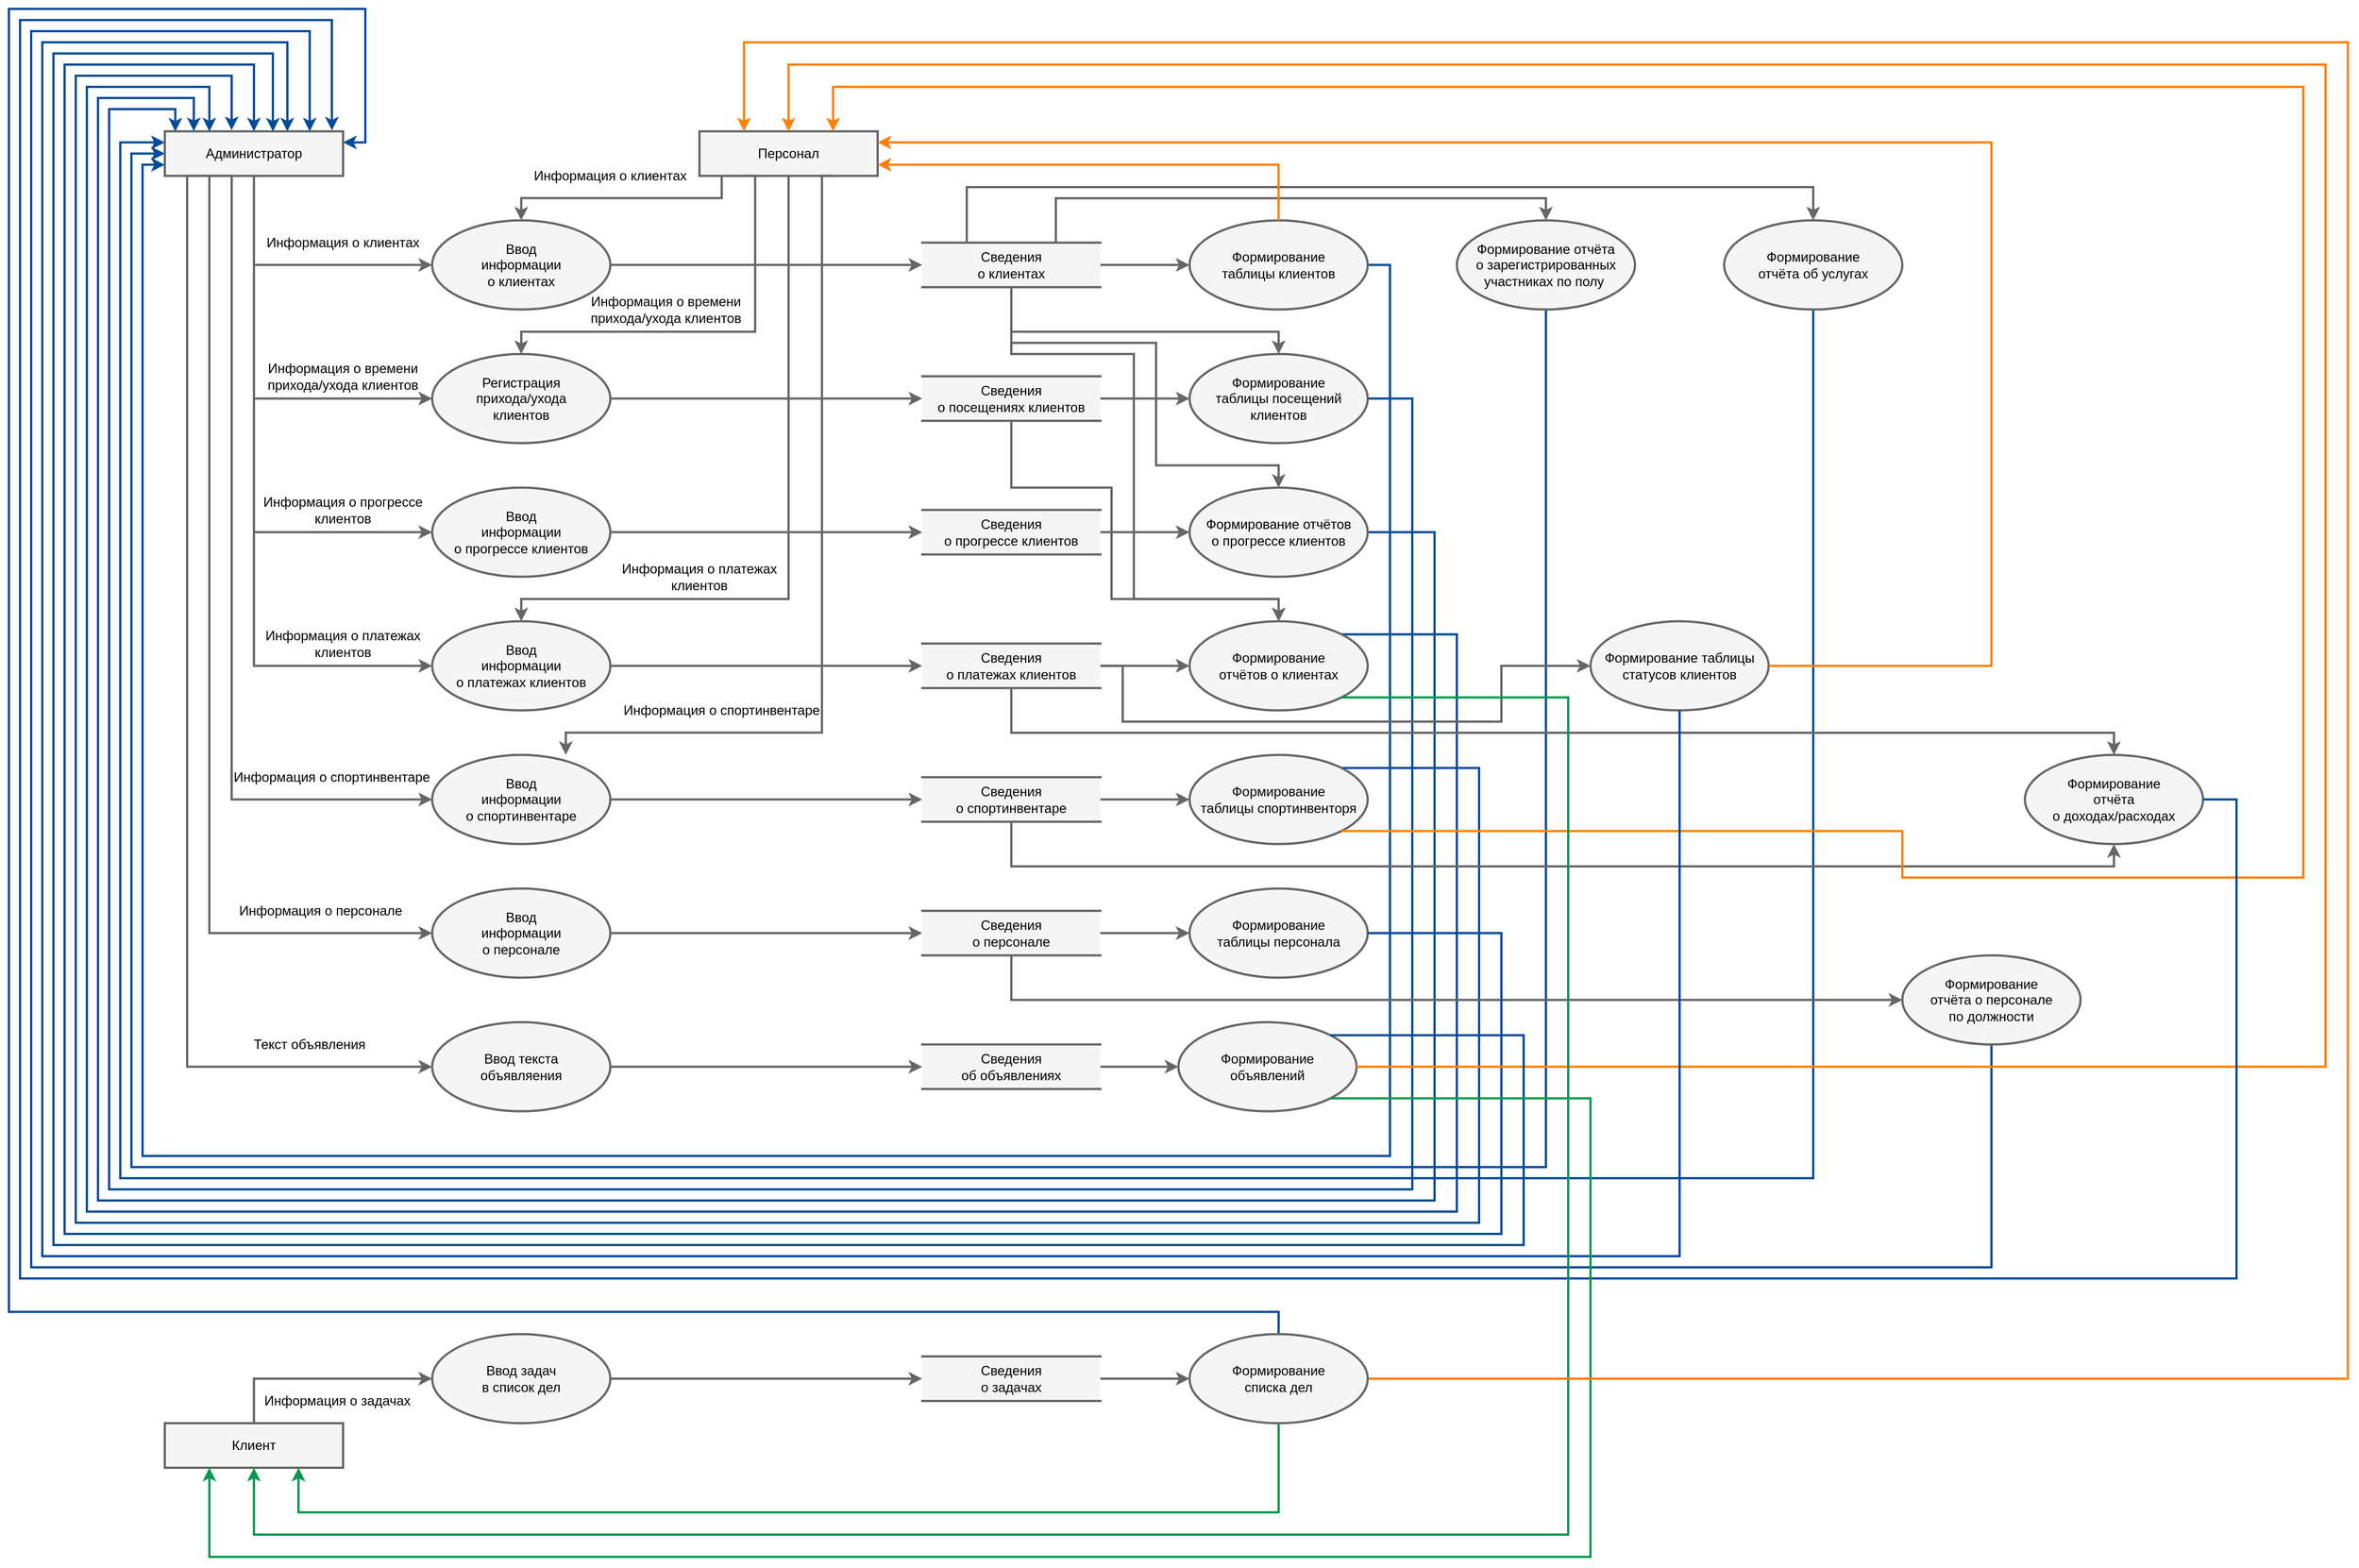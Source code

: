 <mxfile version="23.0.2" type="device">
  <diagram name="Диаграмма потоков данных" id="4cXZOzx_mUhFiA1g7ZR7">
    <mxGraphModel dx="1050" dy="717" grid="1" gridSize="10" guides="1" tooltips="1" connect="1" arrows="1" fold="1" page="1" pageScale="1" pageWidth="1169" pageHeight="827" math="0" shadow="0">
      <root>
        <mxCell id="0" />
        <mxCell id="1" parent="0" />
        <mxCell id="U3mbxI42mu8kL_3IcR17-134" value="" style="group" parent="1" vertex="1" connectable="0">
          <mxGeometry x="40" y="40" width="2100" height="1390" as="geometry" />
        </mxCell>
        <mxCell id="U3mbxI42mu8kL_3IcR17-109" style="edgeStyle=orthogonalEdgeStyle;rounded=0;orthogonalLoop=1;jettySize=auto;html=1;exitX=0;exitY=0.25;exitDx=0;exitDy=0;" parent="U3mbxI42mu8kL_3IcR17-134" source="U3mbxI42mu8kL_3IcR17-1" edge="1">
          <mxGeometry relative="1" as="geometry">
            <mxPoint x="139.652" y="120.043" as="targetPoint" />
          </mxGeometry>
        </mxCell>
        <mxCell id="U3mbxI42mu8kL_3IcR17-1" value="Администратор" style="rounded=0;whiteSpace=wrap;html=1;fillColor=#f5f5f5;strokeColor=#666666;strokeWidth=2;fontColor=#000000;" parent="U3mbxI42mu8kL_3IcR17-134" vertex="1">
          <mxGeometry x="140" y="109.92" width="160" height="40" as="geometry" />
        </mxCell>
        <mxCell id="U3mbxI42mu8kL_3IcR17-3" value="Ввод&lt;br&gt;информации&lt;br&gt;о клиентах" style="ellipse;whiteSpace=wrap;html=1;fillColor=#f5f5f5;strokeColor=#666666;strokeWidth=2;fontColor=#000000;" parent="U3mbxI42mu8kL_3IcR17-134" vertex="1">
          <mxGeometry x="380" y="189.92" width="160" height="80" as="geometry" />
        </mxCell>
        <mxCell id="U3mbxI42mu8kL_3IcR17-9" style="edgeStyle=orthogonalEdgeStyle;rounded=0;orthogonalLoop=1;jettySize=auto;html=1;exitX=0.5;exitY=1;exitDx=0;exitDy=0;entryX=0;entryY=0.5;entryDx=0;entryDy=0;fillColor=#f5f5f5;strokeColor=#666666;strokeWidth=2;fontColor=#000000;" parent="U3mbxI42mu8kL_3IcR17-134" source="U3mbxI42mu8kL_3IcR17-1" target="U3mbxI42mu8kL_3IcR17-3" edge="1">
          <mxGeometry relative="1" as="geometry" />
        </mxCell>
        <mxCell id="U3mbxI42mu8kL_3IcR17-4" value="Ввод&lt;br&gt;информации&lt;br&gt;о спортинвентаре" style="ellipse;whiteSpace=wrap;html=1;fillColor=#f5f5f5;strokeColor=#666666;strokeWidth=2;fontColor=#000000;" parent="U3mbxI42mu8kL_3IcR17-134" vertex="1">
          <mxGeometry x="380" y="669.92" width="160" height="80" as="geometry" />
        </mxCell>
        <mxCell id="U3mbxI42mu8kL_3IcR17-14" style="edgeStyle=orthogonalEdgeStyle;rounded=0;orthogonalLoop=1;jettySize=auto;html=1;exitX=0.25;exitY=1;exitDx=0;exitDy=0;entryX=0;entryY=0.5;entryDx=0;entryDy=0;fillColor=#f5f5f5;strokeColor=#666666;strokeWidth=2;fontColor=#000000;" parent="U3mbxI42mu8kL_3IcR17-134" source="U3mbxI42mu8kL_3IcR17-1" target="U3mbxI42mu8kL_3IcR17-4" edge="1">
          <mxGeometry relative="1" as="geometry">
            <Array as="points">
              <mxPoint x="200" y="149.92" />
              <mxPoint x="200" y="709.92" />
            </Array>
          </mxGeometry>
        </mxCell>
        <mxCell id="U3mbxI42mu8kL_3IcR17-5" value="Ввод&lt;br&gt;информации&lt;br&gt;о персонале" style="ellipse;whiteSpace=wrap;html=1;fillColor=#f5f5f5;strokeColor=#666666;strokeWidth=2;fontColor=#000000;" parent="U3mbxI42mu8kL_3IcR17-134" vertex="1">
          <mxGeometry x="380" y="789.92" width="160" height="80" as="geometry" />
        </mxCell>
        <mxCell id="U3mbxI42mu8kL_3IcR17-16" style="edgeStyle=orthogonalEdgeStyle;rounded=0;orthogonalLoop=1;jettySize=auto;html=1;exitX=0.25;exitY=1;exitDx=0;exitDy=0;entryX=0;entryY=0.5;entryDx=0;entryDy=0;fillColor=#f5f5f5;strokeColor=#666666;strokeWidth=2;fontColor=#000000;" parent="U3mbxI42mu8kL_3IcR17-134" source="U3mbxI42mu8kL_3IcR17-1" target="U3mbxI42mu8kL_3IcR17-5" edge="1">
          <mxGeometry relative="1" as="geometry" />
        </mxCell>
        <mxCell id="U3mbxI42mu8kL_3IcR17-6" value="Регистрация&lt;br&gt;прихода/ухода&lt;br&gt;клиентов" style="ellipse;whiteSpace=wrap;html=1;fillColor=#f5f5f5;strokeColor=#666666;strokeWidth=2;fontColor=#000000;" parent="U3mbxI42mu8kL_3IcR17-134" vertex="1">
          <mxGeometry x="380" y="309.92" width="160" height="80" as="geometry" />
        </mxCell>
        <mxCell id="U3mbxI42mu8kL_3IcR17-10" style="edgeStyle=orthogonalEdgeStyle;rounded=0;orthogonalLoop=1;jettySize=auto;html=1;exitX=0.5;exitY=1;exitDx=0;exitDy=0;entryX=0;entryY=0.5;entryDx=0;entryDy=0;fillColor=#f5f5f5;strokeColor=#666666;strokeWidth=2;fontColor=#000000;" parent="U3mbxI42mu8kL_3IcR17-134" source="U3mbxI42mu8kL_3IcR17-1" target="U3mbxI42mu8kL_3IcR17-6" edge="1">
          <mxGeometry relative="1" as="geometry" />
        </mxCell>
        <mxCell id="U3mbxI42mu8kL_3IcR17-7" value="Ввод&lt;br style=&quot;border-color: var(--border-color);&quot;&gt;информации&lt;br style=&quot;border-color: var(--border-color);&quot;&gt;о прогрессе клиентов" style="ellipse;whiteSpace=wrap;html=1;fillColor=#f5f5f5;strokeColor=#666666;strokeWidth=2;fontColor=#000000;" parent="U3mbxI42mu8kL_3IcR17-134" vertex="1">
          <mxGeometry x="380" y="429.92" width="160" height="80" as="geometry" />
        </mxCell>
        <mxCell id="U3mbxI42mu8kL_3IcR17-11" style="edgeStyle=orthogonalEdgeStyle;rounded=0;orthogonalLoop=1;jettySize=auto;html=1;exitX=0.5;exitY=1;exitDx=0;exitDy=0;entryX=0;entryY=0.5;entryDx=0;entryDy=0;fillColor=#f5f5f5;strokeColor=#666666;strokeWidth=2;fontColor=#000000;" parent="U3mbxI42mu8kL_3IcR17-134" source="U3mbxI42mu8kL_3IcR17-1" target="U3mbxI42mu8kL_3IcR17-7" edge="1">
          <mxGeometry relative="1" as="geometry" />
        </mxCell>
        <mxCell id="U3mbxI42mu8kL_3IcR17-8" value="Ввод&lt;br style=&quot;border-color: var(--border-color);&quot;&gt;информации&lt;br style=&quot;border-color: var(--border-color);&quot;&gt;о платежах клиентов" style="ellipse;whiteSpace=wrap;html=1;fillColor=#f5f5f5;strokeColor=#666666;strokeWidth=2;fontColor=#000000;" parent="U3mbxI42mu8kL_3IcR17-134" vertex="1">
          <mxGeometry x="380" y="549.92" width="160" height="80" as="geometry" />
        </mxCell>
        <mxCell id="U3mbxI42mu8kL_3IcR17-12" style="edgeStyle=orthogonalEdgeStyle;rounded=0;orthogonalLoop=1;jettySize=auto;html=1;exitX=0.5;exitY=1;exitDx=0;exitDy=0;entryX=0;entryY=0.5;entryDx=0;entryDy=0;fillColor=#f5f5f5;strokeColor=#666666;strokeWidth=2;fontColor=#000000;" parent="U3mbxI42mu8kL_3IcR17-134" source="U3mbxI42mu8kL_3IcR17-1" target="U3mbxI42mu8kL_3IcR17-8" edge="1">
          <mxGeometry relative="1" as="geometry" />
        </mxCell>
        <mxCell id="U3mbxI42mu8kL_3IcR17-17" value="Информация о клиентах" style="text;html=1;strokeColor=none;fillColor=none;align=center;verticalAlign=middle;whiteSpace=wrap;rounded=0;fontColor=#000000;" parent="U3mbxI42mu8kL_3IcR17-134" vertex="1">
          <mxGeometry x="220" y="189.92" width="160" height="40" as="geometry" />
        </mxCell>
        <mxCell id="U3mbxI42mu8kL_3IcR17-18" value="Информация о времени прихода/ухода клиентов" style="text;html=1;strokeColor=none;fillColor=none;align=center;verticalAlign=middle;whiteSpace=wrap;rounded=0;fontColor=#000000;" parent="U3mbxI42mu8kL_3IcR17-134" vertex="1">
          <mxGeometry x="220" y="309.92" width="160" height="40" as="geometry" />
        </mxCell>
        <mxCell id="U3mbxI42mu8kL_3IcR17-19" value="Информация о прогрессе&lt;br&gt;клиентов" style="text;html=1;strokeColor=none;fillColor=none;align=center;verticalAlign=middle;whiteSpace=wrap;rounded=0;fontColor=#000000;" parent="U3mbxI42mu8kL_3IcR17-134" vertex="1">
          <mxGeometry x="220" y="429.92" width="160" height="40" as="geometry" />
        </mxCell>
        <mxCell id="U3mbxI42mu8kL_3IcR17-20" value="Информация о платежах&lt;br&gt;клиентов" style="text;html=1;strokeColor=none;fillColor=none;align=center;verticalAlign=middle;whiteSpace=wrap;rounded=0;fontColor=#000000;" parent="U3mbxI42mu8kL_3IcR17-134" vertex="1">
          <mxGeometry x="220" y="549.92" width="160" height="40" as="geometry" />
        </mxCell>
        <mxCell id="U3mbxI42mu8kL_3IcR17-22" value="Информация о спортинвентаре" style="text;html=1;strokeColor=none;fillColor=none;align=center;verticalAlign=middle;whiteSpace=wrap;rounded=0;fontColor=#000000;" parent="U3mbxI42mu8kL_3IcR17-134" vertex="1">
          <mxGeometry x="200" y="669.92" width="180" height="40" as="geometry" />
        </mxCell>
        <mxCell id="U3mbxI42mu8kL_3IcR17-23" value="Информация о персонале" style="text;html=1;strokeColor=none;fillColor=none;align=center;verticalAlign=middle;whiteSpace=wrap;rounded=0;fontColor=#000000;" parent="U3mbxI42mu8kL_3IcR17-134" vertex="1">
          <mxGeometry x="180" y="789.92" width="200" height="40" as="geometry" />
        </mxCell>
        <mxCell id="U3mbxI42mu8kL_3IcR17-25" value="Сведения&lt;br&gt;о клиентах" style="shape=partialRectangle;whiteSpace=wrap;html=1;left=0;right=0;fillColor=#f5f5f5;strokeColor=#666666;strokeWidth=2;fontColor=#000000;" parent="U3mbxI42mu8kL_3IcR17-134" vertex="1">
          <mxGeometry x="820" y="209.92" width="160" height="40" as="geometry" />
        </mxCell>
        <mxCell id="U3mbxI42mu8kL_3IcR17-26" style="edgeStyle=orthogonalEdgeStyle;rounded=0;orthogonalLoop=1;jettySize=auto;html=1;exitX=1;exitY=0.5;exitDx=0;exitDy=0;entryX=0;entryY=0.5;entryDx=0;entryDy=0;fillColor=#f5f5f5;strokeColor=#666666;strokeWidth=2;fontColor=#000000;" parent="U3mbxI42mu8kL_3IcR17-134" source="U3mbxI42mu8kL_3IcR17-3" target="U3mbxI42mu8kL_3IcR17-25" edge="1">
          <mxGeometry relative="1" as="geometry" />
        </mxCell>
        <mxCell id="U3mbxI42mu8kL_3IcR17-28" value="Сведения&lt;br&gt;о посещениях клиентов" style="shape=partialRectangle;whiteSpace=wrap;html=1;left=0;right=0;fillColor=#f5f5f5;strokeColor=#666666;strokeWidth=2;fontColor=#000000;" parent="U3mbxI42mu8kL_3IcR17-134" vertex="1">
          <mxGeometry x="820" y="329.92" width="160" height="40" as="geometry" />
        </mxCell>
        <mxCell id="U3mbxI42mu8kL_3IcR17-31" style="edgeStyle=orthogonalEdgeStyle;rounded=0;orthogonalLoop=1;jettySize=auto;html=1;exitX=1;exitY=0.5;exitDx=0;exitDy=0;entryX=0;entryY=0.5;entryDx=0;entryDy=0;fillColor=#f5f5f5;strokeColor=#666666;strokeWidth=2;fontColor=#000000;" parent="U3mbxI42mu8kL_3IcR17-134" source="U3mbxI42mu8kL_3IcR17-6" target="U3mbxI42mu8kL_3IcR17-28" edge="1">
          <mxGeometry relative="1" as="geometry" />
        </mxCell>
        <mxCell id="U3mbxI42mu8kL_3IcR17-29" value="Сведения&lt;br&gt;о прогрессе клиентов" style="shape=partialRectangle;whiteSpace=wrap;html=1;left=0;right=0;fillColor=#f5f5f5;strokeColor=#666666;strokeWidth=2;fontColor=#000000;" parent="U3mbxI42mu8kL_3IcR17-134" vertex="1">
          <mxGeometry x="820" y="449.92" width="160" height="40" as="geometry" />
        </mxCell>
        <mxCell id="U3mbxI42mu8kL_3IcR17-32" style="edgeStyle=orthogonalEdgeStyle;rounded=0;orthogonalLoop=1;jettySize=auto;html=1;exitX=1;exitY=0.5;exitDx=0;exitDy=0;entryX=0;entryY=0.5;entryDx=0;entryDy=0;fillColor=#f5f5f5;strokeColor=#666666;strokeWidth=2;fontColor=#000000;" parent="U3mbxI42mu8kL_3IcR17-134" source="U3mbxI42mu8kL_3IcR17-7" target="U3mbxI42mu8kL_3IcR17-29" edge="1">
          <mxGeometry relative="1" as="geometry" />
        </mxCell>
        <mxCell id="U3mbxI42mu8kL_3IcR17-30" value="Сведения&lt;br&gt;о платежах клиентов" style="shape=partialRectangle;whiteSpace=wrap;html=1;left=0;right=0;fillColor=#f5f5f5;strokeColor=#666666;strokeWidth=2;fontColor=#000000;" parent="U3mbxI42mu8kL_3IcR17-134" vertex="1">
          <mxGeometry x="820" y="569.92" width="160" height="40" as="geometry" />
        </mxCell>
        <mxCell id="U3mbxI42mu8kL_3IcR17-33" style="edgeStyle=orthogonalEdgeStyle;rounded=0;orthogonalLoop=1;jettySize=auto;html=1;exitX=1;exitY=0.5;exitDx=0;exitDy=0;entryX=0;entryY=0.5;entryDx=0;entryDy=0;fillColor=#f5f5f5;strokeColor=#666666;strokeWidth=2;fontColor=#000000;" parent="U3mbxI42mu8kL_3IcR17-134" source="U3mbxI42mu8kL_3IcR17-8" target="U3mbxI42mu8kL_3IcR17-30" edge="1">
          <mxGeometry relative="1" as="geometry" />
        </mxCell>
        <mxCell id="U3mbxI42mu8kL_3IcR17-34" value="Сведения&lt;br&gt;о спортинвентаре" style="shape=partialRectangle;whiteSpace=wrap;html=1;left=0;right=0;fillColor=#f5f5f5;strokeColor=#666666;strokeWidth=2;fontColor=#000000;" parent="U3mbxI42mu8kL_3IcR17-134" vertex="1">
          <mxGeometry x="820" y="689.92" width="160" height="40" as="geometry" />
        </mxCell>
        <mxCell id="U3mbxI42mu8kL_3IcR17-36" style="edgeStyle=orthogonalEdgeStyle;rounded=0;orthogonalLoop=1;jettySize=auto;html=1;exitX=1;exitY=0.5;exitDx=0;exitDy=0;entryX=0;entryY=0.5;entryDx=0;entryDy=0;fillColor=#f5f5f5;strokeColor=#666666;strokeWidth=2;fontColor=#000000;" parent="U3mbxI42mu8kL_3IcR17-134" source="U3mbxI42mu8kL_3IcR17-4" target="U3mbxI42mu8kL_3IcR17-34" edge="1">
          <mxGeometry relative="1" as="geometry" />
        </mxCell>
        <mxCell id="U3mbxI42mu8kL_3IcR17-35" value="Сведения&lt;br&gt;о персонале" style="shape=partialRectangle;whiteSpace=wrap;html=1;left=0;right=0;fillColor=#f5f5f5;strokeColor=#666666;strokeWidth=2;fontColor=#000000;" parent="U3mbxI42mu8kL_3IcR17-134" vertex="1">
          <mxGeometry x="820" y="809.92" width="160" height="40" as="geometry" />
        </mxCell>
        <mxCell id="U3mbxI42mu8kL_3IcR17-37" style="edgeStyle=orthogonalEdgeStyle;rounded=0;orthogonalLoop=1;jettySize=auto;html=1;exitX=1;exitY=0.5;exitDx=0;exitDy=0;entryX=0;entryY=0.5;entryDx=0;entryDy=0;fillColor=#f5f5f5;strokeColor=#666666;strokeWidth=2;fontColor=#000000;" parent="U3mbxI42mu8kL_3IcR17-134" source="U3mbxI42mu8kL_3IcR17-5" target="U3mbxI42mu8kL_3IcR17-35" edge="1">
          <mxGeometry relative="1" as="geometry" />
        </mxCell>
        <mxCell id="U3mbxI42mu8kL_3IcR17-38" value="Ввод текста&lt;br&gt;объявляения" style="ellipse;whiteSpace=wrap;html=1;fillColor=#f5f5f5;strokeColor=#666666;strokeWidth=2;fontColor=#000000;" parent="U3mbxI42mu8kL_3IcR17-134" vertex="1">
          <mxGeometry x="380" y="909.92" width="160" height="80" as="geometry" />
        </mxCell>
        <mxCell id="U3mbxI42mu8kL_3IcR17-60" style="edgeStyle=orthogonalEdgeStyle;rounded=0;orthogonalLoop=1;jettySize=auto;html=1;exitX=0.25;exitY=1;exitDx=0;exitDy=0;entryX=0;entryY=0.5;entryDx=0;entryDy=0;fillColor=#f5f5f5;strokeColor=#666666;strokeWidth=2;fontColor=#000000;" parent="U3mbxI42mu8kL_3IcR17-134" source="U3mbxI42mu8kL_3IcR17-1" target="U3mbxI42mu8kL_3IcR17-38" edge="1">
          <mxGeometry relative="1" as="geometry">
            <Array as="points">
              <mxPoint x="160" y="149.92" />
              <mxPoint x="160" y="949.92" />
            </Array>
          </mxGeometry>
        </mxCell>
        <mxCell id="U3mbxI42mu8kL_3IcR17-111" style="edgeStyle=orthogonalEdgeStyle;rounded=0;orthogonalLoop=1;jettySize=auto;html=1;exitX=1;exitY=0.5;exitDx=0;exitDy=0;entryX=0.059;entryY=0.005;entryDx=0;entryDy=0;entryPerimeter=0;strokeWidth=2;strokeColor=#004C99;" parent="U3mbxI42mu8kL_3IcR17-134" source="U3mbxI42mu8kL_3IcR17-40" target="U3mbxI42mu8kL_3IcR17-1" edge="1">
          <mxGeometry relative="1" as="geometry">
            <mxPoint x="50" y="60.857" as="targetPoint" />
            <Array as="points">
              <mxPoint x="1260" y="350" />
              <mxPoint x="1260" y="1060" />
              <mxPoint x="90" y="1060" />
              <mxPoint x="90" y="90" />
              <mxPoint x="149" y="90" />
            </Array>
          </mxGeometry>
        </mxCell>
        <mxCell id="U3mbxI42mu8kL_3IcR17-40" value="Формирование&lt;br&gt;таблицы посещений клиентов" style="ellipse;whiteSpace=wrap;html=1;fillColor=#f5f5f5;strokeColor=#666666;strokeWidth=2;fontColor=#000000;" parent="U3mbxI42mu8kL_3IcR17-134" vertex="1">
          <mxGeometry x="1060" y="309.92" width="160" height="80" as="geometry" />
        </mxCell>
        <mxCell id="U3mbxI42mu8kL_3IcR17-47" style="edgeStyle=orthogonalEdgeStyle;rounded=0;orthogonalLoop=1;jettySize=auto;html=1;exitX=0.5;exitY=1;exitDx=0;exitDy=0;fillColor=#f5f5f5;strokeColor=#666666;strokeWidth=2;fontColor=#000000;" parent="U3mbxI42mu8kL_3IcR17-134" source="U3mbxI42mu8kL_3IcR17-25" target="U3mbxI42mu8kL_3IcR17-40" edge="1">
          <mxGeometry relative="1" as="geometry">
            <Array as="points">
              <mxPoint x="900" y="289.92" />
              <mxPoint x="1140" y="289.92" />
            </Array>
          </mxGeometry>
        </mxCell>
        <mxCell id="U3mbxI42mu8kL_3IcR17-45" style="edgeStyle=orthogonalEdgeStyle;rounded=0;orthogonalLoop=1;jettySize=auto;html=1;exitX=1;exitY=0.5;exitDx=0;exitDy=0;entryX=0;entryY=0.5;entryDx=0;entryDy=0;fillColor=#f5f5f5;strokeColor=#666666;strokeWidth=2;fontColor=#000000;" parent="U3mbxI42mu8kL_3IcR17-134" source="U3mbxI42mu8kL_3IcR17-28" target="U3mbxI42mu8kL_3IcR17-40" edge="1">
          <mxGeometry relative="1" as="geometry" />
        </mxCell>
        <mxCell id="U3mbxI42mu8kL_3IcR17-107" style="edgeStyle=orthogonalEdgeStyle;rounded=0;orthogonalLoop=1;jettySize=auto;html=1;exitX=1;exitY=0.5;exitDx=0;exitDy=0;entryX=0;entryY=0.75;entryDx=0;entryDy=0;strokeWidth=2;strokeColor=#004C99;" parent="U3mbxI42mu8kL_3IcR17-134" source="U3mbxI42mu8kL_3IcR17-41" target="U3mbxI42mu8kL_3IcR17-1" edge="1">
          <mxGeometry relative="1" as="geometry">
            <Array as="points">
              <mxPoint x="1240" y="230" />
              <mxPoint x="1240" y="1030" />
              <mxPoint x="120" y="1030" />
              <mxPoint x="120" y="140" />
            </Array>
          </mxGeometry>
        </mxCell>
        <mxCell id="U3mbxI42mu8kL_3IcR17-41" value="Формирование&lt;br&gt;таблицы клиентов" style="ellipse;whiteSpace=wrap;html=1;fillColor=#f5f5f5;strokeColor=#666666;strokeWidth=2;fontColor=#000000;" parent="U3mbxI42mu8kL_3IcR17-134" vertex="1">
          <mxGeometry x="1060" y="189.92" width="160" height="80" as="geometry" />
        </mxCell>
        <mxCell id="U3mbxI42mu8kL_3IcR17-43" style="edgeStyle=orthogonalEdgeStyle;rounded=0;orthogonalLoop=1;jettySize=auto;html=1;exitX=1;exitY=0.5;exitDx=0;exitDy=0;entryX=0;entryY=0.5;entryDx=0;entryDy=0;fillColor=#f5f5f5;strokeColor=#666666;strokeWidth=2;fontColor=#000000;" parent="U3mbxI42mu8kL_3IcR17-134" source="U3mbxI42mu8kL_3IcR17-25" target="U3mbxI42mu8kL_3IcR17-41" edge="1">
          <mxGeometry relative="1" as="geometry" />
        </mxCell>
        <mxCell id="U3mbxI42mu8kL_3IcR17-112" style="edgeStyle=orthogonalEdgeStyle;rounded=0;orthogonalLoop=1;jettySize=auto;html=1;exitX=1;exitY=0.5;exitDx=0;exitDy=0;strokeWidth=2;strokeColor=#004C99;entryX=0.164;entryY=-0.002;entryDx=0;entryDy=0;entryPerimeter=0;" parent="U3mbxI42mu8kL_3IcR17-134" source="U3mbxI42mu8kL_3IcR17-48" target="U3mbxI42mu8kL_3IcR17-1" edge="1">
          <mxGeometry relative="1" as="geometry">
            <mxPoint x="160" y="110" as="targetPoint" />
            <Array as="points">
              <mxPoint x="1280" y="470" />
              <mxPoint x="1280" y="1070" />
              <mxPoint x="80" y="1070" />
              <mxPoint x="80" y="80" />
              <mxPoint x="166" y="80" />
              <mxPoint x="166" y="110" />
            </Array>
          </mxGeometry>
        </mxCell>
        <mxCell id="U3mbxI42mu8kL_3IcR17-48" value="Формирование отчётов&lt;br&gt;о прогрессе клиентов" style="ellipse;whiteSpace=wrap;html=1;fillColor=#f5f5f5;strokeColor=#666666;strokeWidth=2;fontColor=#000000;" parent="U3mbxI42mu8kL_3IcR17-134" vertex="1">
          <mxGeometry x="1060" y="429.92" width="160" height="80" as="geometry" />
        </mxCell>
        <mxCell id="U3mbxI42mu8kL_3IcR17-50" style="edgeStyle=orthogonalEdgeStyle;rounded=0;orthogonalLoop=1;jettySize=auto;html=1;exitX=0.5;exitY=1;exitDx=0;exitDy=0;entryX=0.5;entryY=0;entryDx=0;entryDy=0;fillColor=#f5f5f5;strokeColor=#666666;strokeWidth=2;fontColor=#000000;" parent="U3mbxI42mu8kL_3IcR17-134" source="U3mbxI42mu8kL_3IcR17-25" target="U3mbxI42mu8kL_3IcR17-48" edge="1">
          <mxGeometry relative="1" as="geometry">
            <Array as="points">
              <mxPoint x="900" y="299.92" />
              <mxPoint x="1030" y="299.92" />
              <mxPoint x="1030" y="409.92" />
              <mxPoint x="1140" y="409.92" />
            </Array>
          </mxGeometry>
        </mxCell>
        <mxCell id="U3mbxI42mu8kL_3IcR17-49" style="edgeStyle=orthogonalEdgeStyle;rounded=0;orthogonalLoop=1;jettySize=auto;html=1;exitX=1;exitY=0.5;exitDx=0;exitDy=0;entryX=0;entryY=0.5;entryDx=0;entryDy=0;fillColor=#f5f5f5;strokeColor=#666666;strokeWidth=2;fontColor=#000000;" parent="U3mbxI42mu8kL_3IcR17-134" source="U3mbxI42mu8kL_3IcR17-29" target="U3mbxI42mu8kL_3IcR17-48" edge="1">
          <mxGeometry relative="1" as="geometry" />
        </mxCell>
        <mxCell id="U3mbxI42mu8kL_3IcR17-113" style="edgeStyle=orthogonalEdgeStyle;rounded=0;orthogonalLoop=1;jettySize=auto;html=1;exitX=1;exitY=0;exitDx=0;exitDy=0;strokeWidth=2;strokeColor=#004C99;" parent="U3mbxI42mu8kL_3IcR17-134" source="U3mbxI42mu8kL_3IcR17-51" edge="1">
          <mxGeometry relative="1" as="geometry">
            <mxPoint x="180" y="110" as="targetPoint" />
            <Array as="points">
              <mxPoint x="1300" y="562" />
              <mxPoint x="1300" y="1080" />
              <mxPoint x="70" y="1080" />
              <mxPoint x="70" y="70" />
              <mxPoint x="180" y="70" />
            </Array>
          </mxGeometry>
        </mxCell>
        <mxCell id="U3mbxI42mu8kL_3IcR17-51" value="Формирование&lt;br&gt;отчётов о клиентах" style="ellipse;whiteSpace=wrap;html=1;fillColor=#f5f5f5;strokeColor=#666666;strokeWidth=2;fontColor=#000000;" parent="U3mbxI42mu8kL_3IcR17-134" vertex="1">
          <mxGeometry x="1060" y="549.92" width="160" height="80" as="geometry" />
        </mxCell>
        <mxCell id="U3mbxI42mu8kL_3IcR17-53" style="edgeStyle=orthogonalEdgeStyle;rounded=0;orthogonalLoop=1;jettySize=auto;html=1;exitX=0.5;exitY=1;exitDx=0;exitDy=0;entryX=0.5;entryY=0;entryDx=0;entryDy=0;fillColor=#f5f5f5;strokeColor=#666666;strokeWidth=2;fontColor=#000000;" parent="U3mbxI42mu8kL_3IcR17-134" source="U3mbxI42mu8kL_3IcR17-25" target="U3mbxI42mu8kL_3IcR17-51" edge="1">
          <mxGeometry relative="1" as="geometry">
            <Array as="points">
              <mxPoint x="900" y="309.92" />
              <mxPoint x="1010" y="309.92" />
              <mxPoint x="1010" y="529.92" />
              <mxPoint x="1140" y="529.92" />
            </Array>
          </mxGeometry>
        </mxCell>
        <mxCell id="U3mbxI42mu8kL_3IcR17-54" style="edgeStyle=orthogonalEdgeStyle;rounded=0;orthogonalLoop=1;jettySize=auto;html=1;exitX=0.5;exitY=1;exitDx=0;exitDy=0;entryX=0.5;entryY=0;entryDx=0;entryDy=0;fillColor=#f5f5f5;strokeColor=#666666;strokeWidth=2;fontColor=#000000;" parent="U3mbxI42mu8kL_3IcR17-134" source="U3mbxI42mu8kL_3IcR17-28" target="U3mbxI42mu8kL_3IcR17-51" edge="1">
          <mxGeometry relative="1" as="geometry">
            <Array as="points">
              <mxPoint x="900" y="429.92" />
              <mxPoint x="990" y="429.92" />
              <mxPoint x="990" y="529.92" />
              <mxPoint x="1140" y="529.92" />
            </Array>
          </mxGeometry>
        </mxCell>
        <mxCell id="U3mbxI42mu8kL_3IcR17-52" style="edgeStyle=orthogonalEdgeStyle;rounded=0;orthogonalLoop=1;jettySize=auto;html=1;exitX=1;exitY=0.5;exitDx=0;exitDy=0;entryX=0;entryY=0.5;entryDx=0;entryDy=0;fillColor=#f5f5f5;strokeColor=#666666;strokeWidth=2;fontColor=#000000;" parent="U3mbxI42mu8kL_3IcR17-134" source="U3mbxI42mu8kL_3IcR17-30" target="U3mbxI42mu8kL_3IcR17-51" edge="1">
          <mxGeometry relative="1" as="geometry" />
        </mxCell>
        <mxCell id="U3mbxI42mu8kL_3IcR17-108" style="edgeStyle=orthogonalEdgeStyle;rounded=0;orthogonalLoop=1;jettySize=auto;html=1;exitX=0.5;exitY=1;exitDx=0;exitDy=0;entryX=0;entryY=0.5;entryDx=0;entryDy=0;strokeWidth=2;strokeColor=#004C99;" parent="U3mbxI42mu8kL_3IcR17-134" source="U3mbxI42mu8kL_3IcR17-56" target="U3mbxI42mu8kL_3IcR17-1" edge="1">
          <mxGeometry relative="1" as="geometry">
            <Array as="points">
              <mxPoint x="1380" y="1040" />
              <mxPoint x="110" y="1040" />
              <mxPoint x="110" y="130" />
            </Array>
          </mxGeometry>
        </mxCell>
        <mxCell id="U3mbxI42mu8kL_3IcR17-56" value="Формирование отчёта&lt;br&gt;о зарегистрированных&lt;br&gt;участниках по полу&amp;nbsp;" style="ellipse;whiteSpace=wrap;html=1;fillColor=#f5f5f5;strokeColor=#666666;strokeWidth=2;fontColor=#000000;" parent="U3mbxI42mu8kL_3IcR17-134" vertex="1">
          <mxGeometry x="1300" y="189.92" width="160" height="80" as="geometry" />
        </mxCell>
        <mxCell id="U3mbxI42mu8kL_3IcR17-58" style="edgeStyle=orthogonalEdgeStyle;rounded=0;orthogonalLoop=1;jettySize=auto;html=1;exitX=0.75;exitY=0;exitDx=0;exitDy=0;entryX=0.5;entryY=0;entryDx=0;entryDy=0;fillColor=#f5f5f5;strokeColor=#666666;strokeWidth=2;fontColor=#000000;" parent="U3mbxI42mu8kL_3IcR17-134" source="U3mbxI42mu8kL_3IcR17-25" target="U3mbxI42mu8kL_3IcR17-56" edge="1">
          <mxGeometry relative="1" as="geometry">
            <Array as="points">
              <mxPoint x="940" y="170" />
              <mxPoint x="1380" y="170" />
            </Array>
          </mxGeometry>
        </mxCell>
        <mxCell id="U3mbxI42mu8kL_3IcR17-110" style="edgeStyle=orthogonalEdgeStyle;rounded=0;orthogonalLoop=1;jettySize=auto;html=1;exitX=0.5;exitY=1;exitDx=0;exitDy=0;entryX=0;entryY=0.25;entryDx=0;entryDy=0;strokeWidth=2;strokeColor=#004C99;" parent="U3mbxI42mu8kL_3IcR17-134" source="U3mbxI42mu8kL_3IcR17-57" target="U3mbxI42mu8kL_3IcR17-1" edge="1">
          <mxGeometry relative="1" as="geometry">
            <Array as="points">
              <mxPoint x="1620" y="1050" />
              <mxPoint x="100" y="1050" />
              <mxPoint x="100" y="120" />
            </Array>
          </mxGeometry>
        </mxCell>
        <mxCell id="U3mbxI42mu8kL_3IcR17-57" value="Формирование&lt;br&gt;отчёта об услугах" style="ellipse;whiteSpace=wrap;html=1;fillColor=#f5f5f5;strokeColor=#666666;strokeWidth=2;fontColor=#000000;" parent="U3mbxI42mu8kL_3IcR17-134" vertex="1">
          <mxGeometry x="1540" y="189.92" width="160" height="80" as="geometry" />
        </mxCell>
        <mxCell id="U3mbxI42mu8kL_3IcR17-59" style="edgeStyle=orthogonalEdgeStyle;rounded=0;orthogonalLoop=1;jettySize=auto;html=1;exitX=0.25;exitY=0;exitDx=0;exitDy=0;entryX=0.5;entryY=0;entryDx=0;entryDy=0;fillColor=#f5f5f5;strokeColor=#666666;strokeWidth=2;fontColor=#000000;" parent="U3mbxI42mu8kL_3IcR17-134" source="U3mbxI42mu8kL_3IcR17-25" target="U3mbxI42mu8kL_3IcR17-57" edge="1">
          <mxGeometry relative="1" as="geometry">
            <Array as="points">
              <mxPoint x="860" y="160" />
              <mxPoint x="1620" y="160" />
            </Array>
          </mxGeometry>
        </mxCell>
        <mxCell id="U3mbxI42mu8kL_3IcR17-61" value="Текст объявления" style="text;html=1;strokeColor=none;fillColor=none;align=center;verticalAlign=middle;whiteSpace=wrap;rounded=0;fontColor=#000000;" parent="U3mbxI42mu8kL_3IcR17-134" vertex="1">
          <mxGeometry x="160" y="909.92" width="220" height="40" as="geometry" />
        </mxCell>
        <mxCell id="U3mbxI42mu8kL_3IcR17-114" style="edgeStyle=orthogonalEdgeStyle;rounded=0;orthogonalLoop=1;jettySize=auto;html=1;exitX=1;exitY=0;exitDx=0;exitDy=0;entryX=0.378;entryY=-0.025;entryDx=0;entryDy=0;strokeWidth=2;strokeColor=#004C99;entryPerimeter=0;" parent="U3mbxI42mu8kL_3IcR17-134" source="U3mbxI42mu8kL_3IcR17-62" target="U3mbxI42mu8kL_3IcR17-1" edge="1">
          <mxGeometry relative="1" as="geometry">
            <Array as="points">
              <mxPoint x="1320" y="682" />
              <mxPoint x="1320" y="1090" />
              <mxPoint x="60" y="1090" />
              <mxPoint x="60" y="60" />
              <mxPoint x="200" y="60" />
              <mxPoint x="200" y="109" />
            </Array>
          </mxGeometry>
        </mxCell>
        <mxCell id="U3mbxI42mu8kL_3IcR17-62" value="Формирование&lt;br&gt;таблицы спортинвенторя" style="ellipse;whiteSpace=wrap;html=1;fillColor=#f5f5f5;strokeColor=#666666;strokeWidth=2;fontColor=#000000;" parent="U3mbxI42mu8kL_3IcR17-134" vertex="1">
          <mxGeometry x="1060" y="669.92" width="160" height="80" as="geometry" />
        </mxCell>
        <mxCell id="U3mbxI42mu8kL_3IcR17-64" style="edgeStyle=orthogonalEdgeStyle;rounded=0;orthogonalLoop=1;jettySize=auto;html=1;exitX=1;exitY=0.5;exitDx=0;exitDy=0;entryX=0;entryY=0.5;entryDx=0;entryDy=0;fillColor=#f5f5f5;strokeColor=#666666;strokeWidth=2;fontColor=#000000;" parent="U3mbxI42mu8kL_3IcR17-134" source="U3mbxI42mu8kL_3IcR17-34" target="U3mbxI42mu8kL_3IcR17-62" edge="1">
          <mxGeometry relative="1" as="geometry" />
        </mxCell>
        <mxCell id="U3mbxI42mu8kL_3IcR17-63" value="Формирование&lt;br&gt;таблицы персонала" style="ellipse;whiteSpace=wrap;html=1;fillColor=#f5f5f5;strokeColor=#666666;strokeWidth=2;fontColor=#000000;" parent="U3mbxI42mu8kL_3IcR17-134" vertex="1">
          <mxGeometry x="1060" y="789.92" width="160" height="80" as="geometry" />
        </mxCell>
        <mxCell id="U3mbxI42mu8kL_3IcR17-65" style="edgeStyle=orthogonalEdgeStyle;rounded=0;orthogonalLoop=1;jettySize=auto;html=1;exitX=1;exitY=0.5;exitDx=0;exitDy=0;fillColor=#f5f5f5;strokeColor=#666666;strokeWidth=2;fontColor=#000000;" parent="U3mbxI42mu8kL_3IcR17-134" source="U3mbxI42mu8kL_3IcR17-35" target="U3mbxI42mu8kL_3IcR17-63" edge="1">
          <mxGeometry relative="1" as="geometry" />
        </mxCell>
        <mxCell id="U3mbxI42mu8kL_3IcR17-66" value="Сведения&lt;br&gt;об объявлениях" style="shape=partialRectangle;whiteSpace=wrap;html=1;left=0;right=0;fillColor=#f5f5f5;strokeColor=#666666;strokeWidth=2;fontColor=#000000;" parent="U3mbxI42mu8kL_3IcR17-134" vertex="1">
          <mxGeometry x="820" y="929.92" width="160" height="40" as="geometry" />
        </mxCell>
        <mxCell id="U3mbxI42mu8kL_3IcR17-67" style="edgeStyle=orthogonalEdgeStyle;rounded=0;orthogonalLoop=1;jettySize=auto;html=1;exitX=1;exitY=0.5;exitDx=0;exitDy=0;entryX=0;entryY=0.5;entryDx=0;entryDy=0;fillColor=#f5f5f5;strokeColor=#666666;strokeWidth=2;fontColor=#000000;" parent="U3mbxI42mu8kL_3IcR17-134" source="U3mbxI42mu8kL_3IcR17-38" target="U3mbxI42mu8kL_3IcR17-66" edge="1">
          <mxGeometry relative="1" as="geometry" />
        </mxCell>
        <mxCell id="U3mbxI42mu8kL_3IcR17-118" style="edgeStyle=orthogonalEdgeStyle;rounded=0;orthogonalLoop=1;jettySize=auto;html=1;exitX=0.5;exitY=1;exitDx=0;exitDy=0;strokeWidth=2;strokeColor=#004C99;entryX=0.813;entryY=0.002;entryDx=0;entryDy=0;entryPerimeter=0;" parent="U3mbxI42mu8kL_3IcR17-134" source="U3mbxI42mu8kL_3IcR17-68" target="U3mbxI42mu8kL_3IcR17-1" edge="1">
          <mxGeometry relative="1" as="geometry">
            <mxPoint x="280" y="100" as="targetPoint" />
            <Array as="points">
              <mxPoint x="1780" y="1130" />
              <mxPoint x="20" y="1130" />
              <mxPoint x="20" y="20" />
              <mxPoint x="270" y="20" />
            </Array>
          </mxGeometry>
        </mxCell>
        <mxCell id="U3mbxI42mu8kL_3IcR17-68" value="Формирование&lt;br&gt;отчёта о персонале&lt;br&gt;по должности" style="ellipse;whiteSpace=wrap;html=1;fillColor=#f5f5f5;strokeColor=#666666;strokeWidth=2;fontColor=#000000;" parent="U3mbxI42mu8kL_3IcR17-134" vertex="1">
          <mxGeometry x="1700" y="849.92" width="160" height="80" as="geometry" />
        </mxCell>
        <mxCell id="U3mbxI42mu8kL_3IcR17-69" style="edgeStyle=orthogonalEdgeStyle;rounded=0;orthogonalLoop=1;jettySize=auto;html=1;exitX=0.5;exitY=1;exitDx=0;exitDy=0;entryX=0;entryY=0.5;entryDx=0;entryDy=0;fillColor=#f5f5f5;strokeColor=#666666;strokeWidth=2;fontColor=#000000;" parent="U3mbxI42mu8kL_3IcR17-134" source="U3mbxI42mu8kL_3IcR17-35" target="U3mbxI42mu8kL_3IcR17-68" edge="1">
          <mxGeometry relative="1" as="geometry">
            <Array as="points">
              <mxPoint x="900" y="890" />
            </Array>
          </mxGeometry>
        </mxCell>
        <mxCell id="U3mbxI42mu8kL_3IcR17-70" value="Формирование&lt;br&gt;объявлений" style="ellipse;whiteSpace=wrap;html=1;fillColor=#f5f5f5;strokeColor=#666666;strokeWidth=2;fontColor=#000000;" parent="U3mbxI42mu8kL_3IcR17-134" vertex="1">
          <mxGeometry x="1050" y="909.92" width="160" height="80" as="geometry" />
        </mxCell>
        <mxCell id="U3mbxI42mu8kL_3IcR17-72" style="edgeStyle=orthogonalEdgeStyle;rounded=0;orthogonalLoop=1;jettySize=auto;html=1;entryX=0;entryY=0.5;entryDx=0;entryDy=0;fillColor=#f5f5f5;strokeColor=#666666;strokeWidth=2;fontColor=#000000;" parent="U3mbxI42mu8kL_3IcR17-134" source="U3mbxI42mu8kL_3IcR17-66" target="U3mbxI42mu8kL_3IcR17-70" edge="1">
          <mxGeometry relative="1" as="geometry" />
        </mxCell>
        <mxCell id="U3mbxI42mu8kL_3IcR17-73" value="Формирование&lt;br&gt;отчёта&lt;br&gt;о доходах/расходах" style="ellipse;whiteSpace=wrap;html=1;fillColor=#f5f5f5;strokeColor=#666666;strokeWidth=2;fontColor=#000000;" parent="U3mbxI42mu8kL_3IcR17-134" vertex="1">
          <mxGeometry x="1810" y="669.92" width="160" height="80" as="geometry" />
        </mxCell>
        <mxCell id="U3mbxI42mu8kL_3IcR17-75" style="edgeStyle=orthogonalEdgeStyle;rounded=0;orthogonalLoop=1;jettySize=auto;html=1;exitX=0.5;exitY=1;exitDx=0;exitDy=0;entryX=0.5;entryY=1;entryDx=0;entryDy=0;fillColor=#f5f5f5;strokeColor=#666666;strokeWidth=2;fontColor=#000000;" parent="U3mbxI42mu8kL_3IcR17-134" source="U3mbxI42mu8kL_3IcR17-34" target="U3mbxI42mu8kL_3IcR17-73" edge="1">
          <mxGeometry relative="1" as="geometry">
            <mxPoint x="990" y="719.92" as="sourcePoint" />
            <mxPoint x="1070" y="719.92" as="targetPoint" />
            <Array as="points">
              <mxPoint x="900" y="770" />
              <mxPoint x="1890" y="770" />
            </Array>
          </mxGeometry>
        </mxCell>
        <mxCell id="U3mbxI42mu8kL_3IcR17-79" style="edgeStyle=orthogonalEdgeStyle;rounded=0;orthogonalLoop=1;jettySize=auto;html=1;exitX=0.5;exitY=1;exitDx=0;exitDy=0;entryX=0.5;entryY=0;entryDx=0;entryDy=0;fillColor=#f5f5f5;strokeColor=#666666;strokeWidth=2;fontColor=#000000;" parent="U3mbxI42mu8kL_3IcR17-134" source="U3mbxI42mu8kL_3IcR17-30" target="U3mbxI42mu8kL_3IcR17-73" edge="1">
          <mxGeometry relative="1" as="geometry">
            <mxPoint x="910" y="739.92" as="sourcePoint" />
            <mxPoint x="1370" y="669.92" as="targetPoint" />
            <Array as="points">
              <mxPoint x="900" y="650" />
              <mxPoint x="1890" y="650" />
            </Array>
          </mxGeometry>
        </mxCell>
        <mxCell id="U3mbxI42mu8kL_3IcR17-81" value="Формирование таблицы&lt;br&gt;статусов клиентов" style="ellipse;whiteSpace=wrap;html=1;fillColor=#f5f5f5;strokeColor=#666666;strokeWidth=2;fontColor=#000000;" parent="U3mbxI42mu8kL_3IcR17-134" vertex="1">
          <mxGeometry x="1420" y="549.92" width="160" height="80" as="geometry" />
        </mxCell>
        <mxCell id="U3mbxI42mu8kL_3IcR17-84" style="edgeStyle=orthogonalEdgeStyle;rounded=0;orthogonalLoop=1;jettySize=auto;html=1;exitX=1;exitY=0.5;exitDx=0;exitDy=0;entryX=0;entryY=0.5;entryDx=0;entryDy=0;strokeColor=#666666;strokeWidth=2;" parent="U3mbxI42mu8kL_3IcR17-134" source="U3mbxI42mu8kL_3IcR17-30" target="U3mbxI42mu8kL_3IcR17-81" edge="1">
          <mxGeometry relative="1" as="geometry">
            <Array as="points">
              <mxPoint x="1000" y="590" />
              <mxPoint x="1000" y="640" />
              <mxPoint x="1340" y="640" />
              <mxPoint x="1340" y="590" />
            </Array>
          </mxGeometry>
        </mxCell>
        <mxCell id="U3mbxI42mu8kL_3IcR17-87" style="edgeStyle=orthogonalEdgeStyle;rounded=0;orthogonalLoop=1;jettySize=auto;html=1;exitX=0.25;exitY=1;exitDx=0;exitDy=0;entryX=0.5;entryY=0;entryDx=0;entryDy=0;strokeWidth=2;strokeColor=#666666;" parent="U3mbxI42mu8kL_3IcR17-134" source="U3mbxI42mu8kL_3IcR17-85" target="U3mbxI42mu8kL_3IcR17-3" edge="1">
          <mxGeometry relative="1" as="geometry">
            <Array as="points">
              <mxPoint x="640" y="149.92" />
              <mxPoint x="640" y="169.92" />
              <mxPoint x="460" y="169.92" />
            </Array>
          </mxGeometry>
        </mxCell>
        <mxCell id="U3mbxI42mu8kL_3IcR17-85" value="Персонал" style="rounded=0;whiteSpace=wrap;html=1;fillColor=#f5f5f5;strokeColor=#666666;strokeWidth=2;fontColor=#000000;" parent="U3mbxI42mu8kL_3IcR17-134" vertex="1">
          <mxGeometry x="620" y="109.92" width="160" height="40" as="geometry" />
        </mxCell>
        <mxCell id="U3mbxI42mu8kL_3IcR17-88" style="edgeStyle=orthogonalEdgeStyle;rounded=0;orthogonalLoop=1;jettySize=auto;html=1;exitX=0.25;exitY=1;exitDx=0;exitDy=0;entryX=0.5;entryY=0;entryDx=0;entryDy=0;strokeWidth=2;strokeColor=#666666;" parent="U3mbxI42mu8kL_3IcR17-134" source="U3mbxI42mu8kL_3IcR17-85" target="U3mbxI42mu8kL_3IcR17-6" edge="1">
          <mxGeometry relative="1" as="geometry">
            <Array as="points">
              <mxPoint x="670" y="149.92" />
              <mxPoint x="670" y="289.92" />
              <mxPoint x="460" y="289.92" />
            </Array>
          </mxGeometry>
        </mxCell>
        <mxCell id="U3mbxI42mu8kL_3IcR17-97" style="edgeStyle=orthogonalEdgeStyle;rounded=0;orthogonalLoop=1;jettySize=auto;html=1;exitX=0.5;exitY=0;exitDx=0;exitDy=0;entryX=1;entryY=0.75;entryDx=0;entryDy=0;fillColor=#e1d5e7;strokeColor=#FF8000;strokeWidth=2;" parent="U3mbxI42mu8kL_3IcR17-134" source="U3mbxI42mu8kL_3IcR17-41" target="U3mbxI42mu8kL_3IcR17-85" edge="1">
          <mxGeometry relative="1" as="geometry" />
        </mxCell>
        <mxCell id="U3mbxI42mu8kL_3IcR17-89" style="edgeStyle=orthogonalEdgeStyle;rounded=0;orthogonalLoop=1;jettySize=auto;html=1;exitX=0.5;exitY=1;exitDx=0;exitDy=0;entryX=0.5;entryY=0;entryDx=0;entryDy=0;strokeWidth=2;strokeColor=#666666;" parent="U3mbxI42mu8kL_3IcR17-134" source="U3mbxI42mu8kL_3IcR17-85" target="U3mbxI42mu8kL_3IcR17-8" edge="1">
          <mxGeometry relative="1" as="geometry">
            <Array as="points">
              <mxPoint x="700" y="529.92" />
              <mxPoint x="460" y="529.92" />
            </Array>
          </mxGeometry>
        </mxCell>
        <mxCell id="U3mbxI42mu8kL_3IcR17-90" style="edgeStyle=orthogonalEdgeStyle;rounded=0;orthogonalLoop=1;jettySize=auto;html=1;exitX=0.75;exitY=1;exitDx=0;exitDy=0;entryX=0.5;entryY=0;entryDx=0;entryDy=0;strokeWidth=2;strokeColor=#666666;" parent="U3mbxI42mu8kL_3IcR17-134" source="U3mbxI42mu8kL_3IcR17-85" edge="1">
          <mxGeometry relative="1" as="geometry">
            <mxPoint x="780" y="149.92" as="sourcePoint" />
            <mxPoint x="500" y="669.92" as="targetPoint" />
            <Array as="points">
              <mxPoint x="730" y="149.92" />
              <mxPoint x="730" y="649.92" />
              <mxPoint x="500" y="649.92" />
            </Array>
          </mxGeometry>
        </mxCell>
        <mxCell id="U3mbxI42mu8kL_3IcR17-92" value="Информация о клиентах" style="text;html=1;strokeColor=none;fillColor=none;align=center;verticalAlign=middle;whiteSpace=wrap;rounded=0;fontColor=#000000;" parent="U3mbxI42mu8kL_3IcR17-134" vertex="1">
          <mxGeometry x="460" y="129.92" width="160" height="40" as="geometry" />
        </mxCell>
        <mxCell id="U3mbxI42mu8kL_3IcR17-94" value="Информация о времени прихода/ухода клиентов" style="text;html=1;strokeColor=none;fillColor=none;align=center;verticalAlign=middle;whiteSpace=wrap;rounded=0;fontColor=#000000;" parent="U3mbxI42mu8kL_3IcR17-134" vertex="1">
          <mxGeometry x="510" y="249.92" width="160" height="40" as="geometry" />
        </mxCell>
        <mxCell id="U3mbxI42mu8kL_3IcR17-95" value="Информация о платежах&lt;br&gt;клиентов" style="text;html=1;strokeColor=none;fillColor=none;align=center;verticalAlign=middle;whiteSpace=wrap;rounded=0;fontColor=#000000;" parent="U3mbxI42mu8kL_3IcR17-134" vertex="1">
          <mxGeometry x="540" y="489.92" width="160" height="40" as="geometry" />
        </mxCell>
        <mxCell id="U3mbxI42mu8kL_3IcR17-96" value="Информация о спортинвентаре" style="text;html=1;strokeColor=none;fillColor=none;align=center;verticalAlign=middle;whiteSpace=wrap;rounded=0;fontColor=#000000;" parent="U3mbxI42mu8kL_3IcR17-134" vertex="1">
          <mxGeometry x="550" y="609.92" width="180" height="40" as="geometry" />
        </mxCell>
        <mxCell id="U3mbxI42mu8kL_3IcR17-99" style="edgeStyle=orthogonalEdgeStyle;rounded=0;orthogonalLoop=1;jettySize=auto;html=1;exitX=1;exitY=1;exitDx=0;exitDy=0;entryX=0.75;entryY=0;entryDx=0;entryDy=0;strokeWidth=2;strokeColor=#FF8000;" parent="U3mbxI42mu8kL_3IcR17-134" source="U3mbxI42mu8kL_3IcR17-62" target="U3mbxI42mu8kL_3IcR17-85" edge="1">
          <mxGeometry relative="1" as="geometry">
            <Array as="points">
              <mxPoint x="1700" y="738" />
              <mxPoint x="1700" y="780" />
              <mxPoint x="2060" y="780" />
              <mxPoint x="2060" y="70" />
              <mxPoint x="740" y="70" />
            </Array>
          </mxGeometry>
        </mxCell>
        <mxCell id="U3mbxI42mu8kL_3IcR17-115" style="edgeStyle=orthogonalEdgeStyle;rounded=0;orthogonalLoop=1;jettySize=auto;html=1;exitX=1;exitY=0.5;exitDx=0;exitDy=0;entryX=0.5;entryY=0;entryDx=0;entryDy=0;strokeWidth=2;strokeColor=#004C99;" parent="U3mbxI42mu8kL_3IcR17-134" source="U3mbxI42mu8kL_3IcR17-63" target="U3mbxI42mu8kL_3IcR17-1" edge="1">
          <mxGeometry relative="1" as="geometry">
            <Array as="points">
              <mxPoint x="1340" y="830" />
              <mxPoint x="1340" y="1100" />
              <mxPoint x="50" y="1100" />
              <mxPoint x="50" y="50" />
              <mxPoint x="220" y="50" />
            </Array>
          </mxGeometry>
        </mxCell>
        <mxCell id="U3mbxI42mu8kL_3IcR17-100" style="edgeStyle=orthogonalEdgeStyle;rounded=0;orthogonalLoop=1;jettySize=auto;html=1;exitX=1;exitY=0.5;exitDx=0;exitDy=0;entryX=0.5;entryY=0;entryDx=0;entryDy=0;strokeWidth=2;strokeColor=#FF8000;" parent="U3mbxI42mu8kL_3IcR17-134" source="U3mbxI42mu8kL_3IcR17-70" target="U3mbxI42mu8kL_3IcR17-85" edge="1">
          <mxGeometry relative="1" as="geometry">
            <Array as="points">
              <mxPoint x="2080" y="950" />
              <mxPoint x="2080" y="50" />
              <mxPoint x="700" y="50" />
            </Array>
          </mxGeometry>
        </mxCell>
        <mxCell id="U3mbxI42mu8kL_3IcR17-116" style="edgeStyle=orthogonalEdgeStyle;rounded=0;orthogonalLoop=1;jettySize=auto;html=1;exitX=1;exitY=0;exitDx=0;exitDy=0;strokeWidth=2;strokeColor=#004C99;entryX=0.601;entryY=0.005;entryDx=0;entryDy=0;entryPerimeter=0;" parent="U3mbxI42mu8kL_3IcR17-134" source="U3mbxI42mu8kL_3IcR17-70" target="U3mbxI42mu8kL_3IcR17-1" edge="1">
          <mxGeometry relative="1" as="geometry">
            <mxPoint x="240" y="90" as="targetPoint" />
            <Array as="points">
              <mxPoint x="1360" y="922" />
              <mxPoint x="1360" y="1110" />
              <mxPoint x="40" y="1110" />
              <mxPoint x="40" y="40" />
              <mxPoint x="237" y="40" />
              <mxPoint x="237" y="110" />
            </Array>
          </mxGeometry>
        </mxCell>
        <mxCell id="U3mbxI42mu8kL_3IcR17-117" style="edgeStyle=orthogonalEdgeStyle;rounded=0;orthogonalLoop=1;jettySize=auto;html=1;exitX=0.5;exitY=1;exitDx=0;exitDy=0;strokeWidth=2;strokeColor=#004C99;" parent="U3mbxI42mu8kL_3IcR17-134" source="U3mbxI42mu8kL_3IcR17-81" edge="1">
          <mxGeometry relative="1" as="geometry">
            <mxPoint x="250" y="110" as="targetPoint" />
            <Array as="points">
              <mxPoint x="1500" y="1120" />
              <mxPoint x="30" y="1120" />
              <mxPoint x="30" y="30" />
              <mxPoint x="250" y="30" />
            </Array>
          </mxGeometry>
        </mxCell>
        <mxCell id="U3mbxI42mu8kL_3IcR17-98" style="edgeStyle=orthogonalEdgeStyle;rounded=0;orthogonalLoop=1;jettySize=auto;html=1;exitX=1;exitY=0.5;exitDx=0;exitDy=0;entryX=1;entryY=0.25;entryDx=0;entryDy=0;strokeWidth=2;strokeColor=#FF8000;" parent="U3mbxI42mu8kL_3IcR17-134" source="U3mbxI42mu8kL_3IcR17-81" target="U3mbxI42mu8kL_3IcR17-85" edge="1">
          <mxGeometry relative="1" as="geometry">
            <Array as="points">
              <mxPoint x="1780" y="590" />
              <mxPoint x="1780" y="120" />
            </Array>
          </mxGeometry>
        </mxCell>
        <mxCell id="U3mbxI42mu8kL_3IcR17-119" style="edgeStyle=orthogonalEdgeStyle;rounded=0;orthogonalLoop=1;jettySize=auto;html=1;exitX=1;exitY=0.5;exitDx=0;exitDy=0;entryX=0.932;entryY=-0.02;entryDx=0;entryDy=0;entryPerimeter=0;strokeWidth=2;strokeColor=#004C99;" parent="U3mbxI42mu8kL_3IcR17-134" source="U3mbxI42mu8kL_3IcR17-73" target="U3mbxI42mu8kL_3IcR17-1" edge="1">
          <mxGeometry relative="1" as="geometry">
            <Array as="points">
              <mxPoint x="2000" y="710" />
              <mxPoint x="2000" y="1140" />
              <mxPoint x="10" y="1140" />
              <mxPoint x="10" y="10" />
              <mxPoint x="290" y="10" />
              <mxPoint x="290" y="109" />
            </Array>
          </mxGeometry>
        </mxCell>
        <mxCell id="U3mbxI42mu8kL_3IcR17-121" value="Клиент" style="rounded=0;whiteSpace=wrap;html=1;fillColor=#f5f5f5;strokeColor=#666666;strokeWidth=2;fontColor=#000000;" parent="U3mbxI42mu8kL_3IcR17-134" vertex="1">
          <mxGeometry x="140" y="1270" width="160" height="40" as="geometry" />
        </mxCell>
        <mxCell id="U3mbxI42mu8kL_3IcR17-132" style="edgeStyle=orthogonalEdgeStyle;rounded=0;orthogonalLoop=1;jettySize=auto;html=1;exitX=1;exitY=1;exitDx=0;exitDy=0;entryX=0.5;entryY=1;entryDx=0;entryDy=0;strokeWidth=2;strokeColor=#00994D;" parent="U3mbxI42mu8kL_3IcR17-134" source="U3mbxI42mu8kL_3IcR17-51" target="U3mbxI42mu8kL_3IcR17-121" edge="1">
          <mxGeometry relative="1" as="geometry">
            <Array as="points">
              <mxPoint x="1400" y="618" />
              <mxPoint x="1400" y="1370" />
              <mxPoint x="220" y="1370" />
            </Array>
          </mxGeometry>
        </mxCell>
        <mxCell id="U3mbxI42mu8kL_3IcR17-122" value="Ввод задач&lt;br&gt;в список дел" style="ellipse;whiteSpace=wrap;html=1;fillColor=#f5f5f5;strokeColor=#666666;strokeWidth=2;fontColor=#000000;" parent="U3mbxI42mu8kL_3IcR17-134" vertex="1">
          <mxGeometry x="380" y="1190" width="160" height="80" as="geometry" />
        </mxCell>
        <mxCell id="U3mbxI42mu8kL_3IcR17-133" style="edgeStyle=orthogonalEdgeStyle;rounded=0;orthogonalLoop=1;jettySize=auto;html=1;exitX=1;exitY=1;exitDx=0;exitDy=0;entryX=0.25;entryY=1;entryDx=0;entryDy=0;strokeWidth=2;strokeColor=#00994D;" parent="U3mbxI42mu8kL_3IcR17-134" source="U3mbxI42mu8kL_3IcR17-70" target="U3mbxI42mu8kL_3IcR17-121" edge="1">
          <mxGeometry relative="1" as="geometry">
            <Array as="points">
              <mxPoint x="1420" y="978" />
              <mxPoint x="1420" y="1390" />
              <mxPoint x="180" y="1390" />
            </Array>
          </mxGeometry>
        </mxCell>
        <mxCell id="U3mbxI42mu8kL_3IcR17-124" value="Информация о задачах" style="text;html=1;strokeColor=none;fillColor=none;align=center;verticalAlign=middle;whiteSpace=wrap;rounded=0;fontColor=#000000;" parent="U3mbxI42mu8kL_3IcR17-134" vertex="1">
          <mxGeometry x="220" y="1230" width="150" height="40" as="geometry" />
        </mxCell>
        <mxCell id="U3mbxI42mu8kL_3IcR17-125" value="Сведения&lt;br&gt;о задачах" style="shape=partialRectangle;whiteSpace=wrap;html=1;left=0;right=0;fillColor=#f5f5f5;strokeColor=#666666;strokeWidth=2;fontColor=#000000;" parent="U3mbxI42mu8kL_3IcR17-134" vertex="1">
          <mxGeometry x="820" y="1210" width="160" height="40" as="geometry" />
        </mxCell>
        <mxCell id="U3mbxI42mu8kL_3IcR17-123" style="edgeStyle=orthogonalEdgeStyle;rounded=0;orthogonalLoop=1;jettySize=auto;html=1;exitX=0.5;exitY=0;exitDx=0;exitDy=0;entryX=0;entryY=0.5;entryDx=0;entryDy=0;strokeColor=#666666;strokeWidth=2;" parent="U3mbxI42mu8kL_3IcR17-134" source="U3mbxI42mu8kL_3IcR17-121" target="U3mbxI42mu8kL_3IcR17-122" edge="1">
          <mxGeometry relative="1" as="geometry" />
        </mxCell>
        <mxCell id="U3mbxI42mu8kL_3IcR17-129" style="edgeStyle=orthogonalEdgeStyle;rounded=0;orthogonalLoop=1;jettySize=auto;html=1;exitX=0.5;exitY=0;exitDx=0;exitDy=0;entryX=1;entryY=0.25;entryDx=0;entryDy=0;strokeColor=#004C99;strokeWidth=2;" parent="U3mbxI42mu8kL_3IcR17-134" source="U3mbxI42mu8kL_3IcR17-127" target="U3mbxI42mu8kL_3IcR17-1" edge="1">
          <mxGeometry relative="1" as="geometry">
            <Array as="points">
              <mxPoint x="1140" y="1170" />
              <mxPoint y="1170" />
              <mxPoint />
              <mxPoint x="320" />
              <mxPoint x="320" y="120" />
            </Array>
          </mxGeometry>
        </mxCell>
        <mxCell id="U3mbxI42mu8kL_3IcR17-130" style="edgeStyle=orthogonalEdgeStyle;rounded=0;orthogonalLoop=1;jettySize=auto;html=1;exitX=1;exitY=0.5;exitDx=0;exitDy=0;entryX=0.25;entryY=0;entryDx=0;entryDy=0;strokeWidth=2;strokeColor=#FF8000;" parent="U3mbxI42mu8kL_3IcR17-134" source="U3mbxI42mu8kL_3IcR17-127" target="U3mbxI42mu8kL_3IcR17-85" edge="1">
          <mxGeometry relative="1" as="geometry">
            <Array as="points">
              <mxPoint x="2100" y="1230" />
              <mxPoint x="2100" y="30" />
              <mxPoint x="660" y="30" />
            </Array>
          </mxGeometry>
        </mxCell>
        <mxCell id="U3mbxI42mu8kL_3IcR17-131" style="edgeStyle=orthogonalEdgeStyle;rounded=0;orthogonalLoop=1;jettySize=auto;html=1;exitX=0.5;exitY=1;exitDx=0;exitDy=0;entryX=0.75;entryY=1;entryDx=0;entryDy=0;strokeWidth=2;strokeColor=#00994D;" parent="U3mbxI42mu8kL_3IcR17-134" source="U3mbxI42mu8kL_3IcR17-127" target="U3mbxI42mu8kL_3IcR17-121" edge="1">
          <mxGeometry relative="1" as="geometry">
            <Array as="points">
              <mxPoint x="1140" y="1350" />
              <mxPoint x="260" y="1350" />
            </Array>
          </mxGeometry>
        </mxCell>
        <mxCell id="U3mbxI42mu8kL_3IcR17-127" value="Формирование&lt;br&gt;списка дел" style="ellipse;whiteSpace=wrap;html=1;fillColor=#f5f5f5;strokeColor=#666666;strokeWidth=2;fontColor=#000000;" parent="U3mbxI42mu8kL_3IcR17-134" vertex="1">
          <mxGeometry x="1060" y="1190" width="160" height="80" as="geometry" />
        </mxCell>
        <mxCell id="U3mbxI42mu8kL_3IcR17-126" style="edgeStyle=orthogonalEdgeStyle;rounded=0;orthogonalLoop=1;jettySize=auto;html=1;exitX=1;exitY=0.5;exitDx=0;exitDy=0;entryX=0;entryY=0.5;entryDx=0;entryDy=0;strokeWidth=2;strokeColor=#666666;" parent="U3mbxI42mu8kL_3IcR17-134" source="U3mbxI42mu8kL_3IcR17-122" target="U3mbxI42mu8kL_3IcR17-125" edge="1">
          <mxGeometry relative="1" as="geometry" />
        </mxCell>
        <mxCell id="U3mbxI42mu8kL_3IcR17-128" style="edgeStyle=orthogonalEdgeStyle;rounded=0;orthogonalLoop=1;jettySize=auto;html=1;exitX=1;exitY=0.5;exitDx=0;exitDy=0;entryX=0;entryY=0.5;entryDx=0;entryDy=0;strokeWidth=2;strokeColor=#666666;" parent="U3mbxI42mu8kL_3IcR17-134" source="U3mbxI42mu8kL_3IcR17-125" target="U3mbxI42mu8kL_3IcR17-127" edge="1">
          <mxGeometry relative="1" as="geometry" />
        </mxCell>
      </root>
    </mxGraphModel>
  </diagram>
</mxfile>
